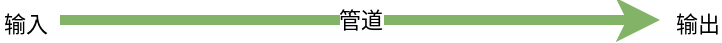 <mxfile version="20.8.16" type="github">
  <diagram id="NMOIy1-YflUdFp0YAtX-" name="第 1 页">
    <mxGraphModel dx="858" dy="399" grid="1" gridSize="10" guides="1" tooltips="1" connect="1" arrows="1" fold="1" page="1" pageScale="1" pageWidth="827" pageHeight="1169" math="0" shadow="0">
      <root>
        <mxCell id="0" />
        <mxCell id="1" parent="0" />
        <mxCell id="mVJoJoQlIlBYF4ZiNvmV-1" value="" style="endArrow=classic;html=1;rounded=0;fillColor=#d5e8d4;strokeColor=#82b366;strokeWidth=5;" edge="1" parent="1">
          <mxGeometry relative="1" as="geometry">
            <mxPoint x="330" y="430" as="sourcePoint" />
            <mxPoint x="630" y="430" as="targetPoint" />
          </mxGeometry>
        </mxCell>
        <mxCell id="mVJoJoQlIlBYF4ZiNvmV-2" value="管道" style="edgeLabel;resizable=0;html=1;align=center;verticalAlign=middle;" connectable="0" vertex="1" parent="mVJoJoQlIlBYF4ZiNvmV-1">
          <mxGeometry relative="1" as="geometry" />
        </mxCell>
        <mxCell id="mVJoJoQlIlBYF4ZiNvmV-3" value="输入" style="edgeLabel;resizable=0;html=1;align=left;verticalAlign=bottom;" connectable="0" vertex="1" parent="mVJoJoQlIlBYF4ZiNvmV-1">
          <mxGeometry x="-1" relative="1" as="geometry">
            <mxPoint x="-30" y="10" as="offset" />
          </mxGeometry>
        </mxCell>
        <mxCell id="mVJoJoQlIlBYF4ZiNvmV-4" value="输出" style="edgeLabel;resizable=0;html=1;align=right;verticalAlign=bottom;" connectable="0" vertex="1" parent="mVJoJoQlIlBYF4ZiNvmV-1">
          <mxGeometry x="1" relative="1" as="geometry">
            <mxPoint x="30" y="10" as="offset" />
          </mxGeometry>
        </mxCell>
      </root>
    </mxGraphModel>
  </diagram>
</mxfile>

